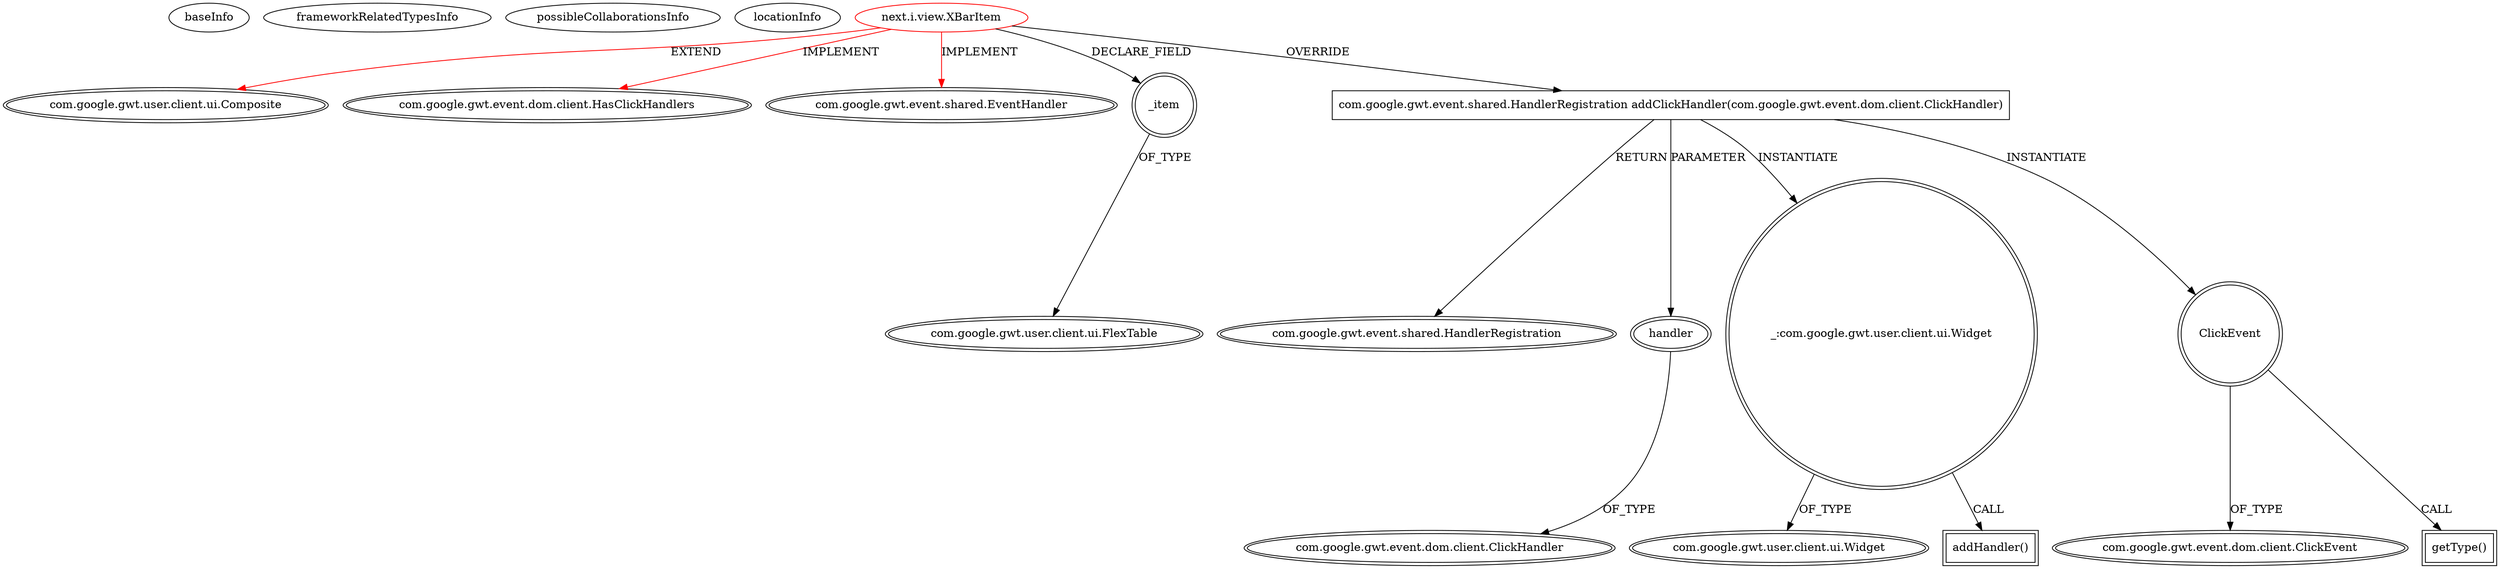 digraph {
baseInfo[graphId=4180,category="extension_graph",isAnonymous=false,possibleRelation=false]
frameworkRelatedTypesInfo[0="com.google.gwt.user.client.ui.Composite",1="com.google.gwt.event.dom.client.HasClickHandlers",2="com.google.gwt.event.shared.EventHandler"]
possibleCollaborationsInfo[]
locationInfo[projectName="nextinterfaces-next",filePath="/nextinterfaces-next/next-master/src/next/i/view/XBarItem.java",contextSignature="XBarItem",graphId="4180"]
0[label="next.i.view.XBarItem",vertexType="ROOT_CLIENT_CLASS_DECLARATION",isFrameworkType=false,color=red]
1[label="com.google.gwt.user.client.ui.Composite",vertexType="FRAMEWORK_CLASS_TYPE",isFrameworkType=true,peripheries=2]
2[label="com.google.gwt.event.dom.client.HasClickHandlers",vertexType="FRAMEWORK_INTERFACE_TYPE",isFrameworkType=true,peripheries=2]
3[label="com.google.gwt.event.shared.EventHandler",vertexType="FRAMEWORK_INTERFACE_TYPE",isFrameworkType=true,peripheries=2]
4[label="_item",vertexType="FIELD_DECLARATION",isFrameworkType=true,peripheries=2,shape=circle]
5[label="com.google.gwt.user.client.ui.FlexTable",vertexType="FRAMEWORK_CLASS_TYPE",isFrameworkType=true,peripheries=2]
6[label="com.google.gwt.event.shared.HandlerRegistration addClickHandler(com.google.gwt.event.dom.client.ClickHandler)",vertexType="OVERRIDING_METHOD_DECLARATION",isFrameworkType=false,shape=box]
7[label="com.google.gwt.event.shared.HandlerRegistration",vertexType="FRAMEWORK_INTERFACE_TYPE",isFrameworkType=true,peripheries=2]
8[label="handler",vertexType="PARAMETER_DECLARATION",isFrameworkType=true,peripheries=2]
9[label="com.google.gwt.event.dom.client.ClickHandler",vertexType="FRAMEWORK_INTERFACE_TYPE",isFrameworkType=true,peripheries=2]
10[label="_:com.google.gwt.user.client.ui.Widget",vertexType="VARIABLE_EXPRESION",isFrameworkType=true,peripheries=2,shape=circle]
12[label="com.google.gwt.user.client.ui.Widget",vertexType="FRAMEWORK_CLASS_TYPE",isFrameworkType=true,peripheries=2]
11[label="addHandler()",vertexType="INSIDE_CALL",isFrameworkType=true,peripheries=2,shape=box]
13[label="ClickEvent",vertexType="VARIABLE_EXPRESION",isFrameworkType=true,peripheries=2,shape=circle]
15[label="com.google.gwt.event.dom.client.ClickEvent",vertexType="FRAMEWORK_CLASS_TYPE",isFrameworkType=true,peripheries=2]
14[label="getType()",vertexType="INSIDE_CALL",isFrameworkType=true,peripheries=2,shape=box]
0->1[label="EXTEND",color=red]
0->2[label="IMPLEMENT",color=red]
0->3[label="IMPLEMENT",color=red]
0->4[label="DECLARE_FIELD"]
4->5[label="OF_TYPE"]
0->6[label="OVERRIDE"]
6->7[label="RETURN"]
8->9[label="OF_TYPE"]
6->8[label="PARAMETER"]
6->10[label="INSTANTIATE"]
10->12[label="OF_TYPE"]
10->11[label="CALL"]
6->13[label="INSTANTIATE"]
13->15[label="OF_TYPE"]
13->14[label="CALL"]
}
